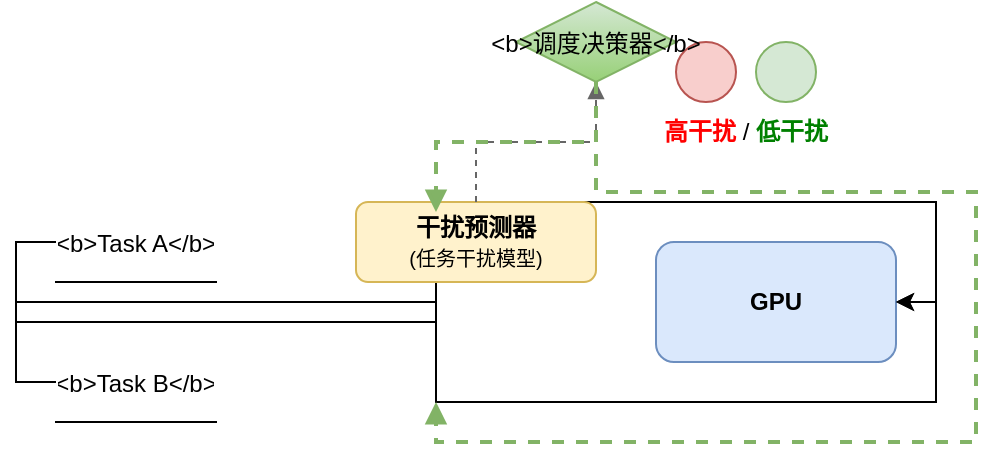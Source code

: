 <mxfile>
  <diagram id="0" name="Page-1">
    <mxGraphModel dx="1200" dy="600" grid="1" gridSize="10" guides="1" tooltips="1" connect="1" arrows="1" fold="1" page="1" pageScale="1" pageWidth="827" pageHeight="1169" math="0" shadow="0">
      <root>
        <mxCell id="0"/>
        <mxCell id="1" parent="0"/>
        
        <!-- GPU主框 -->
        <mxCell id="gpu" value="&lt;b&gt;GPU&lt;/b&gt;" style="rounded=1;whiteSpace=wrap;html=1;fillColor=#dae8fc;strokeColor=#6c8ebf;" vertex="1" parent="1">
          <mxGeometry x="400" y="200" width="120" height="60" as="geometry"/>
        </mxCell>
        
        <!-- 任务A -->
        <mxCell id="taskA" value="&lt;b&gt;Task A&lt;/b&gt;" style="shape=partialRectangle;top=0;left=0;right=0;fillColor=none;strokeColor=#000000;overflow=hidden;" vertex="1" parent="1">
          <mxGeometry x="100" y="180" width="80" height="40" as="geometry"/>
        </mxCell>
        
        <!-- 任务B -->
        <mxCell id="taskB" value="&lt;b&gt;Task B&lt;/b&gt;" style="shape=partialRectangle;top=0;left=0;right=0;fillColor=none;strokeColor=#000000;overflow=hidden;" vertex="1" parent="1">
          <mxGeometry x="100" y="250" width="80" height="40" as="geometry"/>
        </mxCell>
        
        <!-- 任务箭头A -->
        <mxCell id="arrowA" style="edgeStyle=orthogonalEdgeStyle;rounded=0;orthogonalLoop=1;jettySize=auto;html=1;exitX=0;exitY=0.5;exitDx=0;exitDy=0;entryX=1;entryY=0.5;entryDx=0;entryDy=0;endArrow=classic;endFill=1;strokeWidth=1;" edge="1" parent="1" source="taskA" target="gpu">
          <mxGeometry relative="1" as="geometry"/>
        </mxCell>
        
        <!-- 任务箭头B -->
        <mxCell id="arrowB" style="edgeStyle=orthogonalEdgeStyle;rounded=0;orthogonalLoop=1;jettySize=auto;html=1;exitX=0;exitY=0.5;exitDx=0;exitDy=0;entryX=1;entryY=0.5;entryDx=0;entryDy=0;endArrow=classic;endFill=1;strokeWidth=1;" edge="1" parent="1" source="taskB" target="gpu">
          <mxGeometry relative="1" as="geometry"/>
        </mxCell>
        
        <!-- 干扰预测器 -->
        <mxCell id="predictor" value="&lt;b&gt;干扰预测器&lt;/b&gt;&lt;br&gt;&lt;font style=&quot;font-size: 10px&quot;&gt;(任务干扰模型)&lt;/font&gt;" style="rounded=1;whiteSpace=wrap;html=1;fillColor=#fff2cc;strokeColor=#d6b656;" vertex="1" parent="1">
          <mxGeometry x="250" y="180" width="120" height="40" as="geometry"/>
        </mxCell>
        
        <!-- 红绿灯信号 -->
        <mxCell id="signal" value="" style="shape=ellipse;fillColor=#f8cecc;strokeColor=#b85450;gradientColor=#f8cecc;" vertex="1" parent="1">
          <mxGeometry x="410" y="100" width="30" height="30" as="geometry"/>
        </mxCell>
        <mxCell id="signal2" value="" style="shape=ellipse;fillColor=#d5e8d4;strokeColor=#82b366;gradientColor=#d5e8d4;" vertex="1" parent="1">
          <mxGeometry x="450" y="100" width="30" height="30" as="geometry"/>
        </mxCell>
        
        <!-- 信号线 -->
        <mxCell id="signalLine" value="" style="edgeStyle=orthogonalEdgeStyle;rounded=0;orthogonalLoop=1;jettySize=auto;html=1;endArrow=block;endFill=1;dashed=1;strokeColor=#666666;strokeWidth=1;verticalAlign=bottom;align=right;spacing=10;" edge="1" parent="1" source="predictor" target="scheduler">
          <mxGeometry relative="1" as="geometry"/>
        </mxCell>
        
        <!-- 调度器 -->
        <mxCell id="scheduler" value="&lt;b&gt;调度决策器&lt;/b&gt;" style="shape=rhombus;fillColor=#d5e8d4;strokeColor=#82b366;gradientColor=#97d077;" vertex="1" parent="1">
          <mxGeometry x="330" y="80" width="80" height="40" as="geometry"/>
        </mxCell>
        
        <!-- 控制线A -->
        <mxCell id="controlLineA" style="edgeStyle=orthogonalEdgeStyle;rounded=0;orthogonalLoop=1;jettySize=auto;html=1;endArrow=block;endFill=1;dashed=1;strokeColor=#82b366;strokeWidth=2;exitX=0.5;exitY=1;exitDx=0;exitDy=0;entryX=0.25;entryY=0;entryDx=0;entryDy=0;verticalAlign=bottom;align=right;spacing=10;" edge="1" parent="1" source="scheduler" target="arrowA">
          <mxGeometry relative="1" as="geometry"/>
        </mxCell>
        
        <!-- 控制线B -->
        <mxCell id="controlLineB" style="edgeStyle=orthogonalEdgeStyle;rounded=0;orthogonalLoop=1;jettySize=auto;html=1;endArrow=block;endFill=1;dashed=1;strokeColor=#82b366;strokeWidth=2;exitX=0.5;exitY=1;exitDx=0;exitDy=0;entryX=0.75;entryY=0;entryDx=0;entryDy=0;verticalAlign=bottom;align=right;spacing=10;" edge="1" parent="1" source="scheduler" target="arrowB">
          <mxGeometry relative="1" as="geometry"/>
        </mxCell>
        
        <!-- 标签 -->
        <mxCell id="signalLabel" value="&lt;b style=&quot;color:red&quot;&gt;高干扰&lt;/b&gt; / &lt;b style=&quot;color:green&quot;&gt;低干扰&lt;/b&gt;" style="text;html=1;strokeColor=none;fillColor=none;align=center;verticalAlign=middle;whiteSpace=wrap;rounded=0;" vertex="1" parent="1">
          <mxGeometry x="400" y="135" width="90" height="20" as="geometry"/>
        </mxCell>
      </root>
    </mxGraphModel>
  </diagram>
</mxfile>